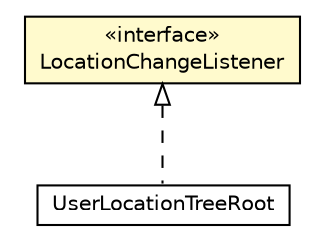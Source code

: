 #!/usr/local/bin/dot
#
# Class diagram 
# Generated by UMLGraph version R5_6-24-gf6e263 (http://www.umlgraph.org/)
#

digraph G {
	edge [fontname="Helvetica",fontsize=10,labelfontname="Helvetica",labelfontsize=10];
	node [fontname="Helvetica",fontsize=10,shape=plaintext];
	nodesep=0.25;
	ranksep=0.5;
	// org.universAAL.security.session.manager.helpers.UserLocationTreeRoot
	c5192285 [label=<<table title="org.universAAL.security.session.manager.helpers.UserLocationTreeRoot" border="0" cellborder="1" cellspacing="0" cellpadding="2" port="p" href="../helpers/UserLocationTreeRoot.html">
		<tr><td><table border="0" cellspacing="0" cellpadding="1">
<tr><td align="center" balign="center"> UserLocationTreeRoot </td></tr>
		</table></td></tr>
		</table>>, URL="../helpers/UserLocationTreeRoot.html", fontname="Helvetica", fontcolor="black", fontsize=10.0];
	// org.universAAL.security.session.manager.context.LocationChangeListener
	c5192289 [label=<<table title="org.universAAL.security.session.manager.context.LocationChangeListener" border="0" cellborder="1" cellspacing="0" cellpadding="2" port="p" bgcolor="lemonChiffon" href="./LocationChangeListener.html">
		<tr><td><table border="0" cellspacing="0" cellpadding="1">
<tr><td align="center" balign="center"> &#171;interface&#187; </td></tr>
<tr><td align="center" balign="center"> LocationChangeListener </td></tr>
		</table></td></tr>
		</table>>, URL="./LocationChangeListener.html", fontname="Helvetica", fontcolor="black", fontsize=10.0];
	//org.universAAL.security.session.manager.helpers.UserLocationTreeRoot implements org.universAAL.security.session.manager.context.LocationChangeListener
	c5192289:p -> c5192285:p [dir=back,arrowtail=empty,style=dashed];
}

